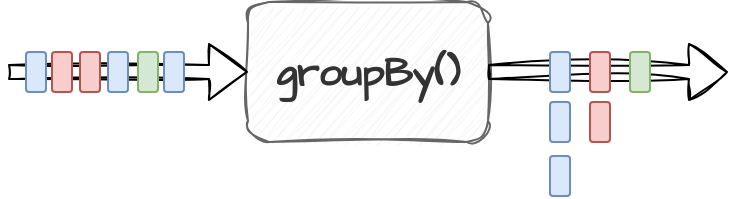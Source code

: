 <mxfile version="22.0.0" type="device">
  <diagram name="Page-1" id="aAPnYjN7bhrurDYYG_21">
    <mxGraphModel dx="792" dy="1187" grid="1" gridSize="10" guides="1" tooltips="1" connect="1" arrows="1" fold="1" page="1" pageScale="1" pageWidth="827" pageHeight="1169" math="0" shadow="0">
      <root>
        <mxCell id="0" />
        <mxCell id="1" parent="0" />
        <mxCell id="hZOv7A1Kr61WpiHpfzSK-2" value="groupBy()" style="rounded=1;whiteSpace=wrap;html=1;sketch=1;hachureGap=4;jiggle=2;curveFitting=1;fontFamily=Architects Daughter;fontSource=https%3A%2F%2Ffonts.googleapis.com%2Fcss%3Ffamily%3DArchitects%2BDaughter;fontSize=20;fillColor=#f5f5f5;strokeColor=#666666;fontStyle=1;fontColor=#333333;" parent="1" vertex="1">
          <mxGeometry x="230" y="150" width="120" height="70" as="geometry" />
        </mxCell>
        <mxCell id="hZOv7A1Kr61WpiHpfzSK-3" value="" style="shape=flexArrow;endArrow=classic;html=1;rounded=0;sketch=1;hachureGap=4;jiggle=2;curveFitting=1;fontFamily=Architects Daughter;fontSource=https%3A%2F%2Ffonts.googleapis.com%2Fcss%3Ffamily%3DArchitects%2BDaughter;fontSize=16;entryX=0;entryY=0.5;entryDx=0;entryDy=0;width=7;" parent="1" edge="1">
          <mxGeometry width="50" height="50" relative="1" as="geometry">
            <mxPoint x="350" y="185" as="sourcePoint" />
            <mxPoint x="470" y="185" as="targetPoint" />
          </mxGeometry>
        </mxCell>
        <mxCell id="hZOv7A1Kr61WpiHpfzSK-4" value="" style="shape=flexArrow;endArrow=classic;html=1;rounded=0;sketch=1;hachureGap=4;jiggle=2;curveFitting=1;fontFamily=Architects Daughter;fontSource=https%3A%2F%2Ffonts.googleapis.com%2Fcss%3Ffamily%3DArchitects%2BDaughter;fontSize=16;entryX=0;entryY=0.5;entryDx=0;entryDy=0;width=7;" parent="1" edge="1">
          <mxGeometry width="50" height="50" relative="1" as="geometry">
            <mxPoint x="110" y="185" as="sourcePoint" />
            <mxPoint x="230" y="185" as="targetPoint" />
          </mxGeometry>
        </mxCell>
        <mxCell id="hZOv7A1Kr61WpiHpfzSK-5" value="" style="group" parent="1" vertex="1" connectable="0">
          <mxGeometry x="106" y="175" width="88.5" height="20" as="geometry" />
        </mxCell>
        <mxCell id="hZOv7A1Kr61WpiHpfzSK-6" value="" style="rounded=1;whiteSpace=wrap;html=1;hachureGap=4;fontFamily=Architects Daughter;fontSource=https%3A%2F%2Ffonts.googleapis.com%2Fcss%3Ffamily%3DArchitects%2BDaughter;fontSize=20;fillColor=#d5e8d4;strokeColor=#82b366;" parent="hZOv7A1Kr61WpiHpfzSK-5" vertex="1">
          <mxGeometry x="69" width="10" height="20" as="geometry" />
        </mxCell>
        <mxCell id="hZOv7A1Kr61WpiHpfzSK-7" value="" style="rounded=1;whiteSpace=wrap;html=1;hachureGap=4;fontFamily=Architects Daughter;fontSource=https%3A%2F%2Ffonts.googleapis.com%2Fcss%3Ffamily%3DArchitects%2BDaughter;fontSize=20;fillColor=#f8cecc;strokeColor=#b85450;" parent="hZOv7A1Kr61WpiHpfzSK-5" vertex="1">
          <mxGeometry x="26" width="10" height="20" as="geometry" />
        </mxCell>
        <mxCell id="hZOv7A1Kr61WpiHpfzSK-8" value="" style="rounded=1;whiteSpace=wrap;html=1;hachureGap=4;fontFamily=Architects Daughter;fontSource=https%3A%2F%2Ffonts.googleapis.com%2Fcss%3Ffamily%3DArchitects%2BDaughter;fontSize=20;fillColor=#dae8fc;strokeColor=#6c8ebf;" parent="hZOv7A1Kr61WpiHpfzSK-5" vertex="1">
          <mxGeometry x="54" width="10" height="20" as="geometry" />
        </mxCell>
        <mxCell id="hZOv7A1Kr61WpiHpfzSK-9" value="" style="rounded=1;whiteSpace=wrap;html=1;hachureGap=4;fontFamily=Architects Daughter;fontSource=https%3A%2F%2Ffonts.googleapis.com%2Fcss%3Ffamily%3DArchitects%2BDaughter;fontSize=20;fillColor=#f8cecc;strokeColor=#b85450;" parent="1" vertex="1">
          <mxGeometry x="401" y="175" width="10" height="20" as="geometry" />
        </mxCell>
        <mxCell id="hZOv7A1Kr61WpiHpfzSK-10" value="" style="rounded=1;whiteSpace=wrap;html=1;hachureGap=4;fontFamily=Architects Daughter;fontSource=https%3A%2F%2Ffonts.googleapis.com%2Fcss%3Ffamily%3DArchitects%2BDaughter;fontSize=20;fillColor=#dae8fc;strokeColor=#6c8ebf;" parent="1" vertex="1">
          <mxGeometry x="381" y="175" width="10" height="20" as="geometry" />
        </mxCell>
        <mxCell id="hZOv7A1Kr61WpiHpfzSK-11" value="" style="rounded=1;whiteSpace=wrap;html=1;hachureGap=4;fontFamily=Architects Daughter;fontSource=https%3A%2F%2Ffonts.googleapis.com%2Fcss%3Ffamily%3DArchitects%2BDaughter;fontSize=20;fillColor=#dae8fc;strokeColor=#6c8ebf;" parent="1" vertex="1">
          <mxGeometry x="381" y="200" width="10" height="20" as="geometry" />
        </mxCell>
        <mxCell id="hZOv7A1Kr61WpiHpfzSK-12" value="" style="rounded=1;whiteSpace=wrap;html=1;hachureGap=4;fontFamily=Architects Daughter;fontSource=https%3A%2F%2Ffonts.googleapis.com%2Fcss%3Ffamily%3DArchitects%2BDaughter;fontSize=20;fillColor=#f8cecc;strokeColor=#b85450;" parent="1" vertex="1">
          <mxGeometry x="401" y="200" width="10" height="20" as="geometry" />
        </mxCell>
        <mxCell id="hZOv7A1Kr61WpiHpfzSK-13" value="" style="rounded=1;whiteSpace=wrap;html=1;hachureGap=4;fontFamily=Architects Daughter;fontSource=https%3A%2F%2Ffonts.googleapis.com%2Fcss%3Ffamily%3DArchitects%2BDaughter;fontSize=20;fillColor=#dae8fc;strokeColor=#6c8ebf;" parent="1" vertex="1">
          <mxGeometry x="381" y="227" width="10" height="20" as="geometry" />
        </mxCell>
        <mxCell id="hZOv7A1Kr61WpiHpfzSK-14" value="" style="rounded=1;whiteSpace=wrap;html=1;hachureGap=4;fontFamily=Architects Daughter;fontSource=https%3A%2F%2Ffonts.googleapis.com%2Fcss%3Ffamily%3DArchitects%2BDaughter;fontSize=20;fillColor=#d5e8d4;strokeColor=#82b366;" parent="1" vertex="1">
          <mxGeometry x="421" y="175" width="10" height="20" as="geometry" />
        </mxCell>
        <mxCell id="hZOv7A1Kr61WpiHpfzSK-15" value="" style="rounded=1;whiteSpace=wrap;html=1;hachureGap=4;fontFamily=Architects Daughter;fontSource=https%3A%2F%2Ffonts.googleapis.com%2Fcss%3Ffamily%3DArchitects%2BDaughter;fontSize=20;fillColor=#f8cecc;strokeColor=#b85450;" parent="1" vertex="1">
          <mxGeometry x="146" y="175" width="10" height="20" as="geometry" />
        </mxCell>
        <mxCell id="hZOv7A1Kr61WpiHpfzSK-16" value="" style="rounded=1;whiteSpace=wrap;html=1;hachureGap=4;fontFamily=Architects Daughter;fontSource=https%3A%2F%2Ffonts.googleapis.com%2Fcss%3Ffamily%3DArchitects%2BDaughter;fontSize=20;fillColor=#dae8fc;strokeColor=#6c8ebf;" parent="1" vertex="1">
          <mxGeometry x="119" y="175" width="10" height="20" as="geometry" />
        </mxCell>
        <mxCell id="hZOv7A1Kr61WpiHpfzSK-17" value="" style="rounded=1;whiteSpace=wrap;html=1;hachureGap=4;fontFamily=Architects Daughter;fontSource=https%3A%2F%2Ffonts.googleapis.com%2Fcss%3Ffamily%3DArchitects%2BDaughter;fontSize=20;fillColor=#dae8fc;strokeColor=#6c8ebf;" parent="1" vertex="1">
          <mxGeometry x="188" y="175" width="10" height="20" as="geometry" />
        </mxCell>
      </root>
    </mxGraphModel>
  </diagram>
</mxfile>
